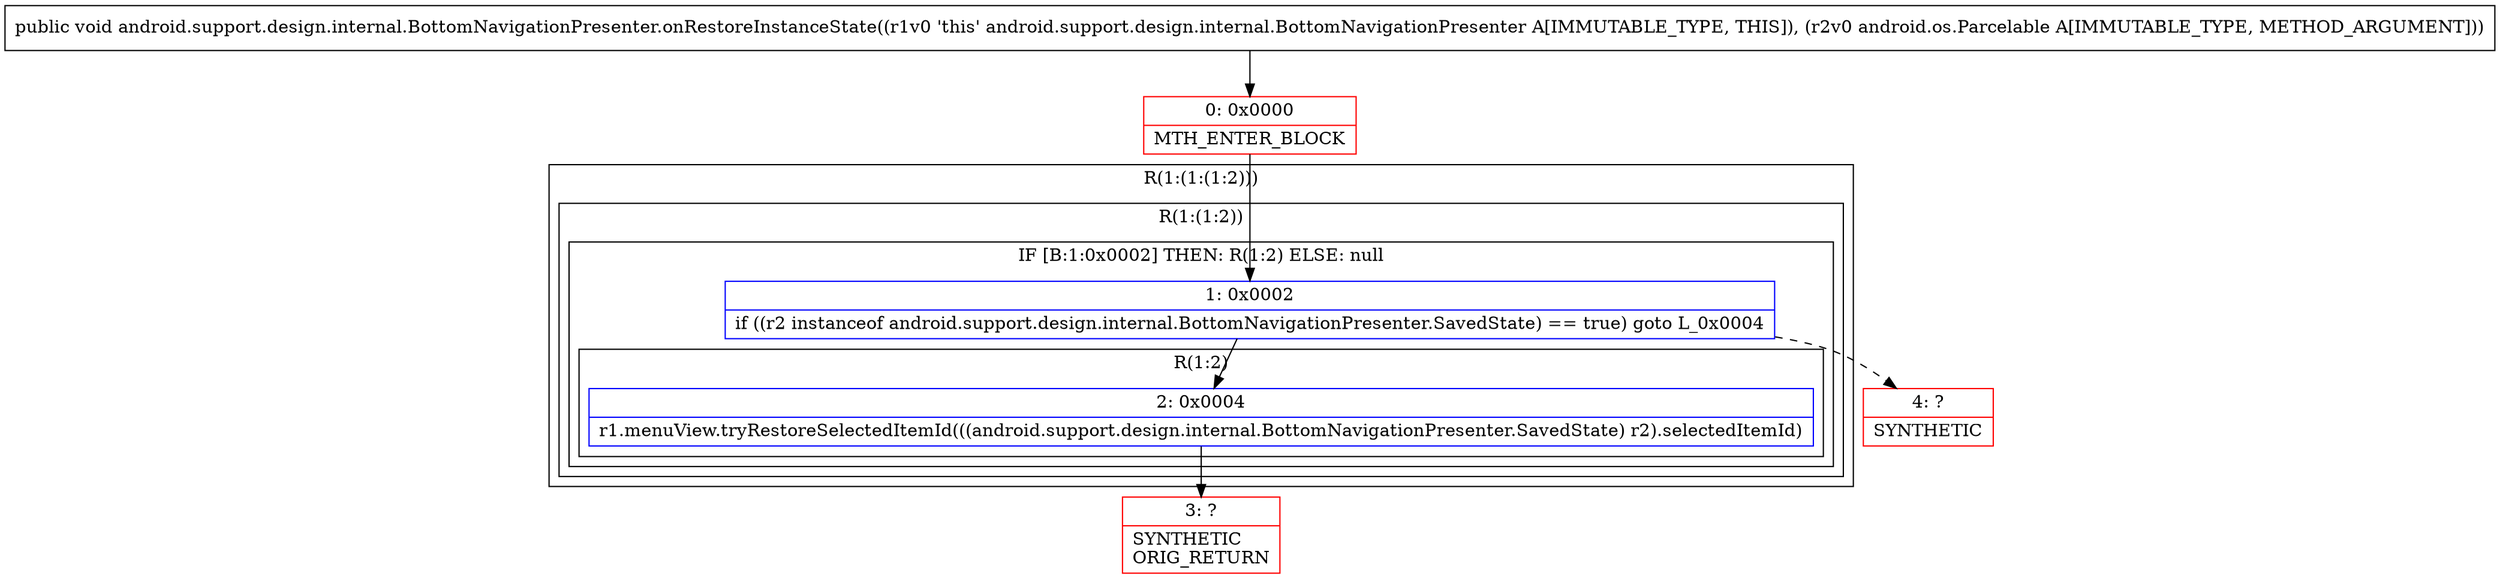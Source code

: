 digraph "CFG forandroid.support.design.internal.BottomNavigationPresenter.onRestoreInstanceState(Landroid\/os\/Parcelable;)V" {
subgraph cluster_Region_1047118864 {
label = "R(1:(1:(1:2)))";
node [shape=record,color=blue];
subgraph cluster_Region_1616730873 {
label = "R(1:(1:2))";
node [shape=record,color=blue];
subgraph cluster_IfRegion_1212626583 {
label = "IF [B:1:0x0002] THEN: R(1:2) ELSE: null";
node [shape=record,color=blue];
Node_1 [shape=record,label="{1\:\ 0x0002|if ((r2 instanceof android.support.design.internal.BottomNavigationPresenter.SavedState) == true) goto L_0x0004\l}"];
subgraph cluster_Region_1189416708 {
label = "R(1:2)";
node [shape=record,color=blue];
Node_2 [shape=record,label="{2\:\ 0x0004|r1.menuView.tryRestoreSelectedItemId(((android.support.design.internal.BottomNavigationPresenter.SavedState) r2).selectedItemId)\l}"];
}
}
}
}
Node_0 [shape=record,color=red,label="{0\:\ 0x0000|MTH_ENTER_BLOCK\l}"];
Node_3 [shape=record,color=red,label="{3\:\ ?|SYNTHETIC\lORIG_RETURN\l}"];
Node_4 [shape=record,color=red,label="{4\:\ ?|SYNTHETIC\l}"];
MethodNode[shape=record,label="{public void android.support.design.internal.BottomNavigationPresenter.onRestoreInstanceState((r1v0 'this' android.support.design.internal.BottomNavigationPresenter A[IMMUTABLE_TYPE, THIS]), (r2v0 android.os.Parcelable A[IMMUTABLE_TYPE, METHOD_ARGUMENT])) }"];
MethodNode -> Node_0;
Node_1 -> Node_2;
Node_1 -> Node_4[style=dashed];
Node_2 -> Node_3;
Node_0 -> Node_1;
}

